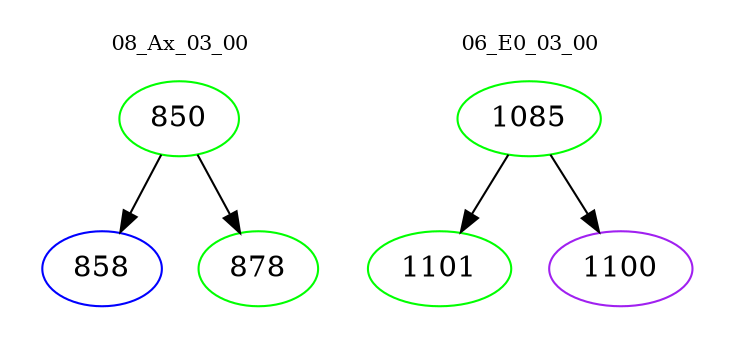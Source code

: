digraph{
subgraph cluster_0 {
color = white
label = "08_Ax_03_00";
fontsize=10;
T0_850 [label="850", color="green"]
T0_850 -> T0_858 [color="black"]
T0_858 [label="858", color="blue"]
T0_850 -> T0_878 [color="black"]
T0_878 [label="878", color="green"]
}
subgraph cluster_1 {
color = white
label = "06_E0_03_00";
fontsize=10;
T1_1085 [label="1085", color="green"]
T1_1085 -> T1_1101 [color="black"]
T1_1101 [label="1101", color="green"]
T1_1085 -> T1_1100 [color="black"]
T1_1100 [label="1100", color="purple"]
}
}
